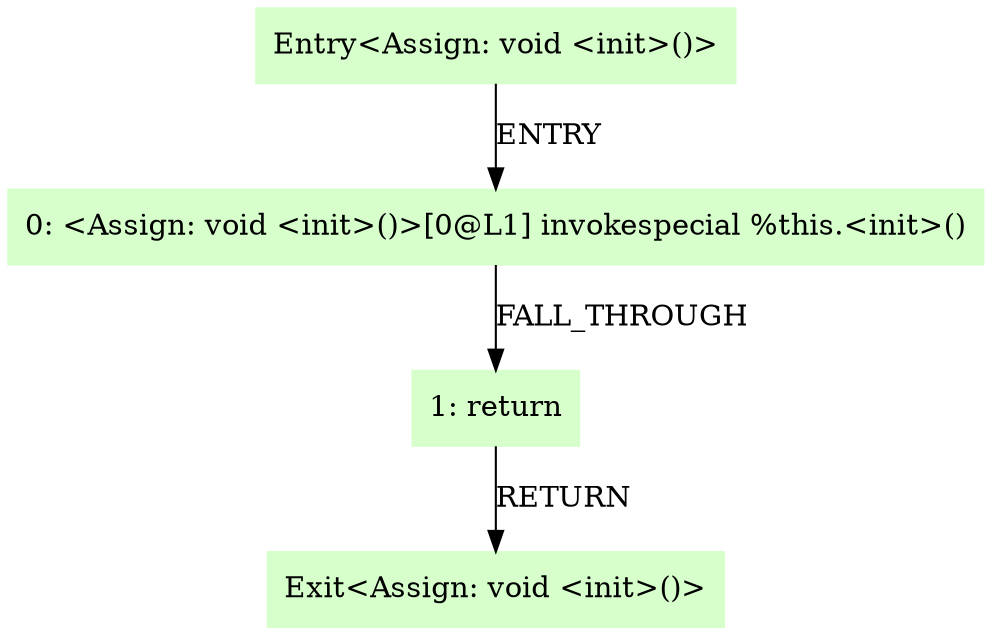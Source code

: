 digraph G {
  node [shape=box,style=filled,color=".3 .2 1.0",];
  "0" [label="Entry<Assign: void <init>()>",];
  "1" [label="0: <Assign: void <init>()>[0@L1] invokespecial %this.<init>()",];
  "2" [label="1: return",];
  "3" [label="Exit<Assign: void <init>()>",];
  "0" -> "1" [label="ENTRY",];
  "1" -> "2" [label="FALL_THROUGH",];
  "2" -> "3" [label="RETURN",];
}
